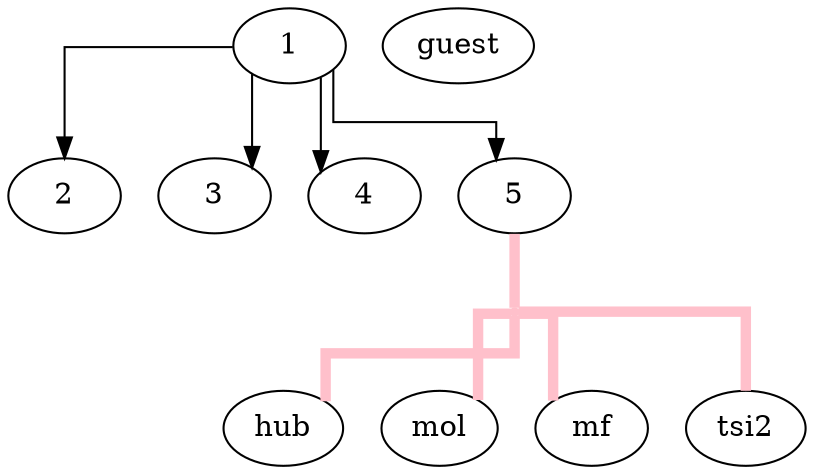 digraph G{
graph [splines=ortho, concentrate=true, id="jati-fa"]
1 -> {2,3,4,5}
hub[id="hub"]; mol[id="mol"];mf[id="mf"];tsi2[id="tsi2"];guest[id="guest"]
55[style="invisible",shape="point",color=pink];
5->55 [dir=none, penwidth=5, color=pink];
55->{ hub; mol; mf; tsi2;  } [dir=none, penwidth=5, color=pink]

}